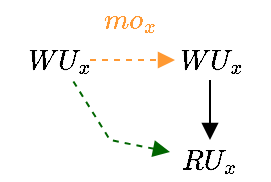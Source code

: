 <mxfile version="20.3.0" type="device"><diagram id="SHD-OkcCB2pplMqyOcW-" name="Page-1"><mxGraphModel dx="256" dy="241" grid="1" gridSize="10" guides="1" tooltips="1" connect="1" arrows="1" fold="1" page="1" pageScale="1" pageWidth="827" pageHeight="1169" math="1" shadow="0"><root><mxCell id="0"/><mxCell id="1" parent="0"/><mxCell id="qTWhZlipzL8f2N2Kip_U-1" value="$$WU_x$$" style="text;html=1;strokeColor=none;fillColor=none;align=center;verticalAlign=middle;whiteSpace=wrap;rounded=0;" vertex="1" parent="1"><mxGeometry x="100" y="70" width="30" height="20" as="geometry"/></mxCell><mxCell id="qTWhZlipzL8f2N2Kip_U-2" value="$$RU_x$$" style="text;html=1;strokeColor=none;fillColor=none;align=center;verticalAlign=middle;whiteSpace=wrap;rounded=0;" vertex="1" parent="1"><mxGeometry x="170" y="120" width="40" height="20" as="geometry"/></mxCell><mxCell id="qTWhZlipzL8f2N2Kip_U-3" value="$$WU_x$$" style="text;html=1;strokeColor=none;fillColor=none;align=center;verticalAlign=middle;whiteSpace=wrap;rounded=0;" vertex="1" parent="1"><mxGeometry x="172.5" y="70" width="35" height="20" as="geometry"/></mxCell><mxCell id="qTWhZlipzL8f2N2Kip_U-4" style="edgeStyle=none;rounded=0;orthogonalLoop=1;jettySize=auto;html=1;endArrow=block;endFill=1;fillColor=#e51400;strokeColor=#000000;exitX=0.5;exitY=1;exitDx=0;exitDy=0;entryX=0.5;entryY=0;entryDx=0;entryDy=0;" edge="1" parent="1" source="qTWhZlipzL8f2N2Kip_U-3" target="qTWhZlipzL8f2N2Kip_U-2"><mxGeometry relative="1" as="geometry"><mxPoint x="30" y="50" as="sourcePoint"/><mxPoint x="30" y="100" as="targetPoint"/></mxGeometry></mxCell><mxCell id="qTWhZlipzL8f2N2Kip_U-5" style="edgeStyle=none;rounded=0;orthogonalLoop=1;jettySize=auto;html=1;endArrow=none;endFill=0;fillColor=#e51400;strokeColor=#006600;dashed=1;startArrow=block;startFill=1;" edge="1" parent="1" source="qTWhZlipzL8f2N2Kip_U-2" target="qTWhZlipzL8f2N2Kip_U-1"><mxGeometry relative="1" as="geometry"><mxPoint x="170" y="30" as="sourcePoint"/><mxPoint x="220" y="40" as="targetPoint"/><Array as="points"><mxPoint x="140" y="120"/></Array></mxGeometry></mxCell><mxCell id="qTWhZlipzL8f2N2Kip_U-6" style="rounded=0;orthogonalLoop=1;jettySize=auto;html=1;dashed=1;strokeColor=#FF9933;endArrow=block;endFill=1;entryX=0;entryY=0.5;entryDx=0;entryDy=0;exitX=1;exitY=0.5;exitDx=0;exitDy=0;" edge="1" parent="1" source="qTWhZlipzL8f2N2Kip_U-1" target="qTWhZlipzL8f2N2Kip_U-3"><mxGeometry relative="1" as="geometry"><mxPoint x="120" y="160" as="sourcePoint"/><mxPoint x="120" y="140" as="targetPoint"/><Array as="points"/></mxGeometry></mxCell><mxCell id="qTWhZlipzL8f2N2Kip_U-7" value="$$mo_x$$" style="text;html=1;strokeColor=none;fillColor=none;align=center;verticalAlign=middle;whiteSpace=wrap;rounded=0;fontColor=#FF9933;" vertex="1" parent="1"><mxGeometry x="130" y="50" width="40" height="20" as="geometry"/></mxCell></root></mxGraphModel></diagram></mxfile>